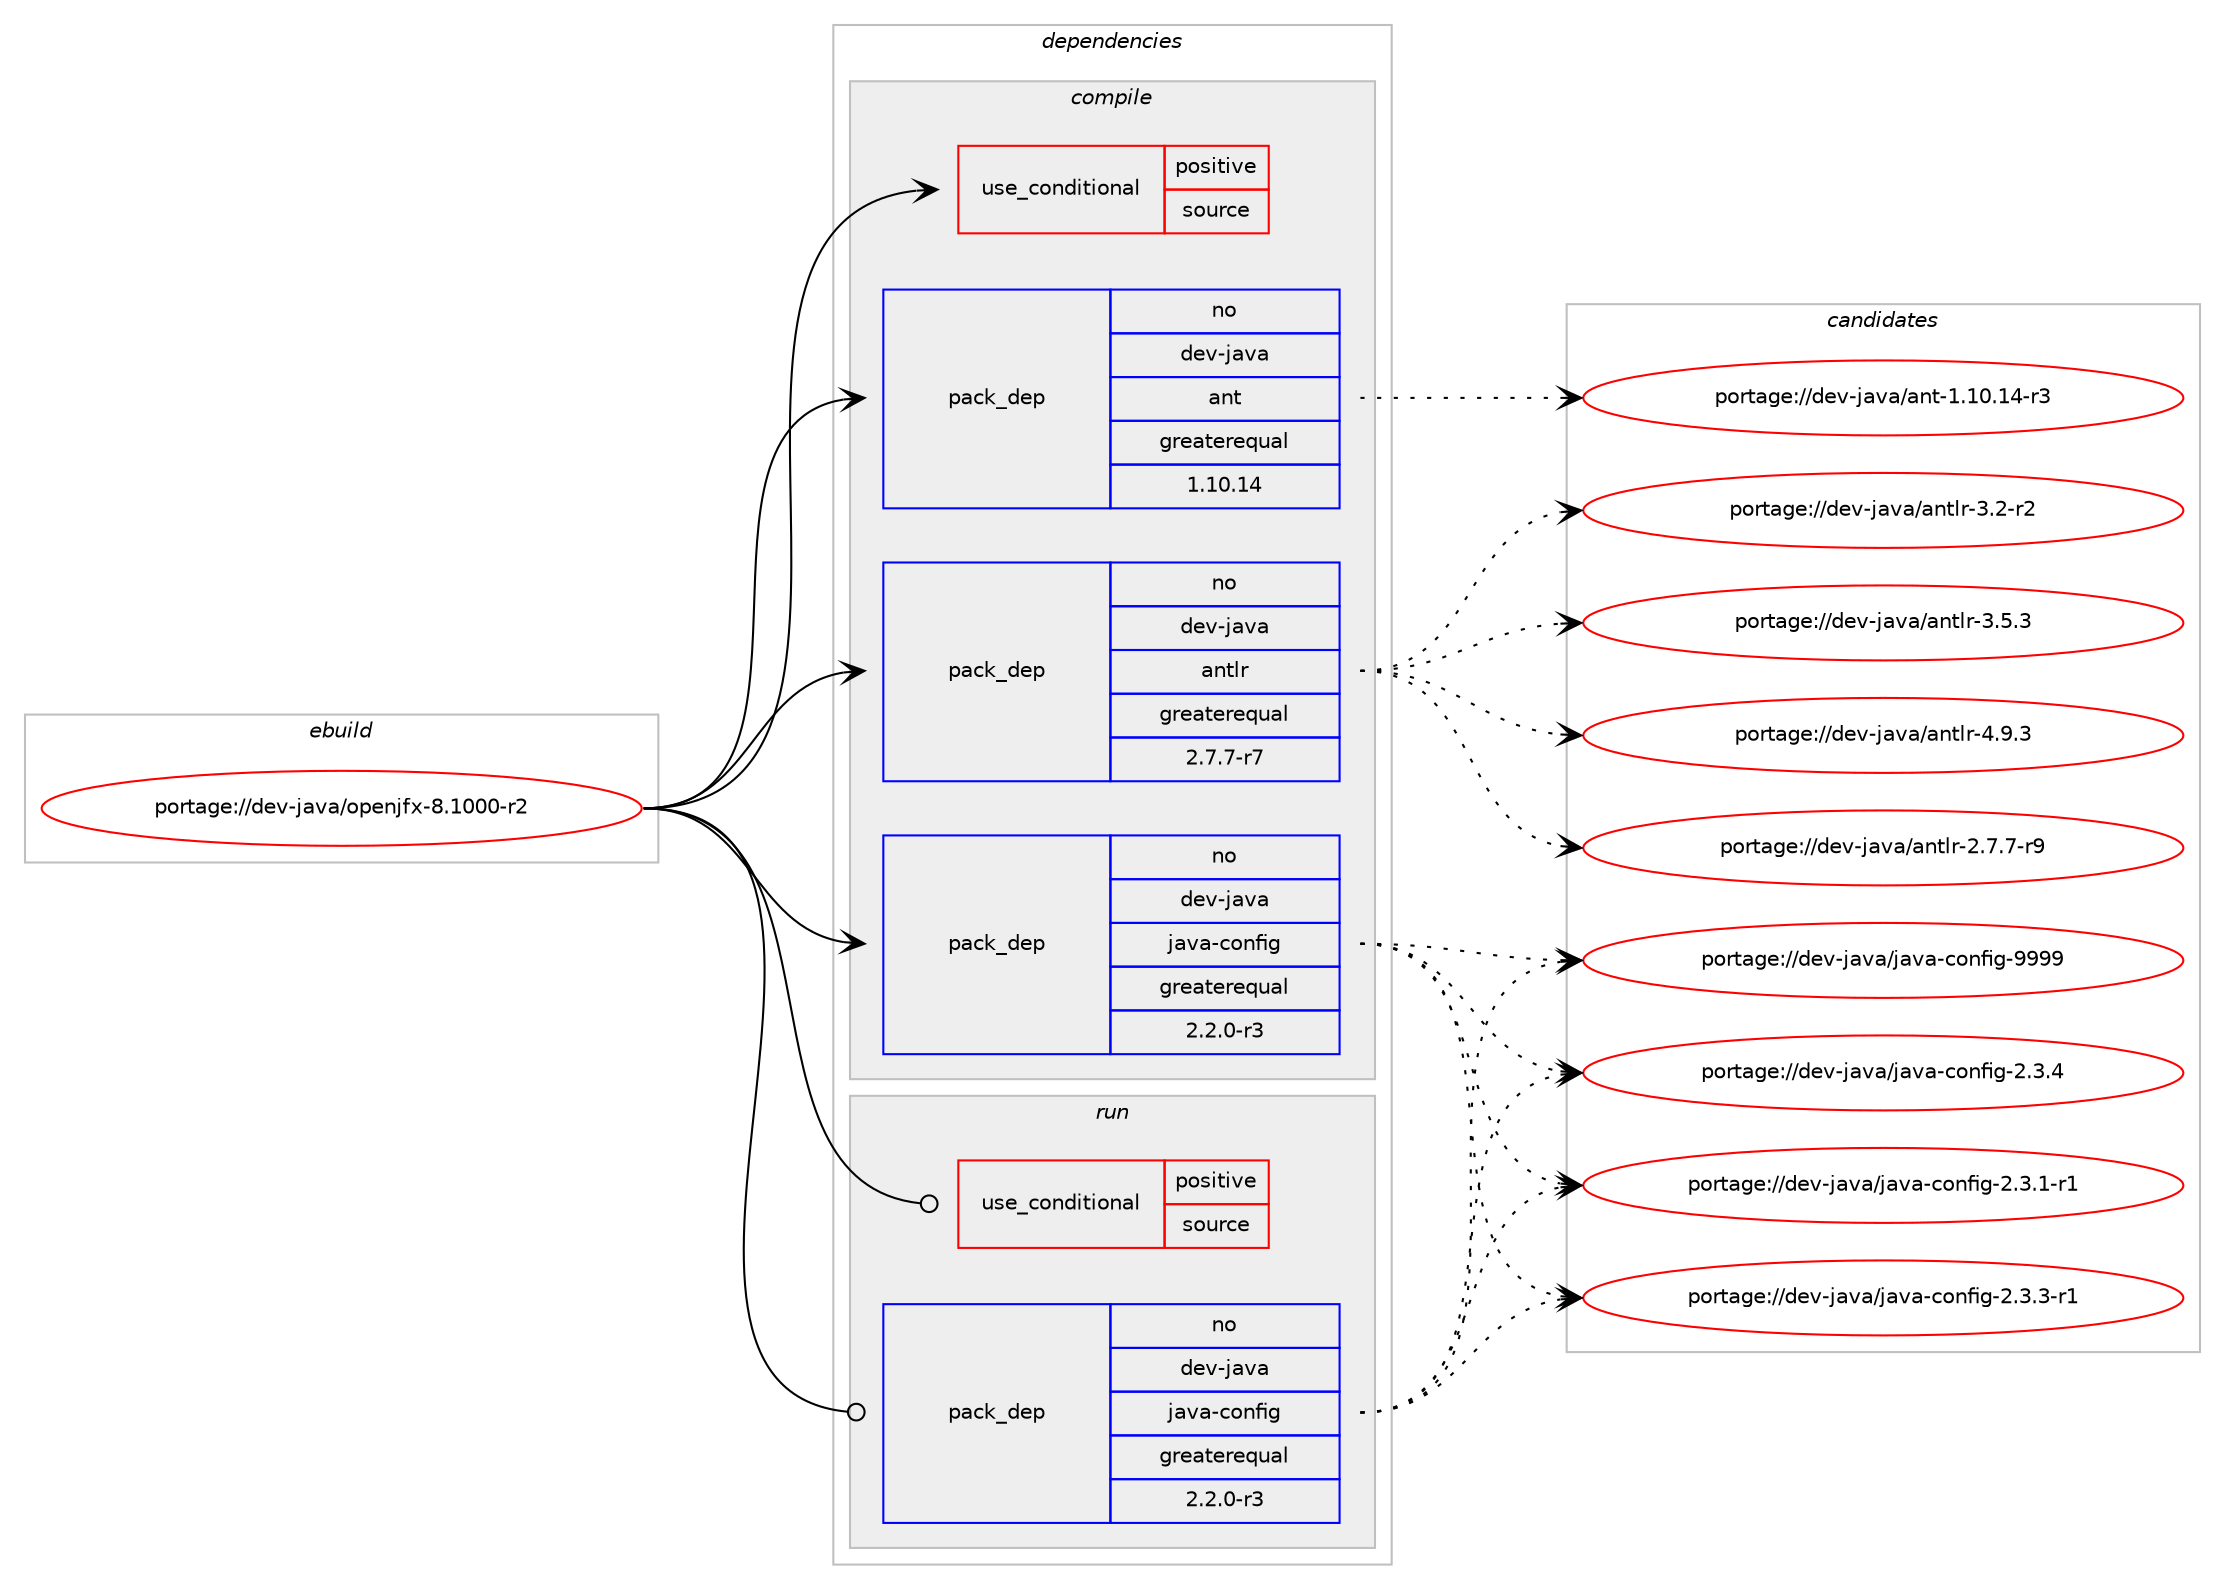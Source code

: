 digraph prolog {

# *************
# Graph options
# *************

newrank=true;
concentrate=true;
compound=true;
graph [rankdir=LR,fontname=Helvetica,fontsize=10,ranksep=1.5];#, ranksep=2.5, nodesep=0.2];
edge  [arrowhead=vee];
node  [fontname=Helvetica,fontsize=10];

# **********
# The ebuild
# **********

subgraph cluster_leftcol {
color=gray;
rank=same;
label=<<i>ebuild</i>>;
id [label="portage://dev-java/openjfx-8.1000-r2", color=red, width=4, href="../dev-java/openjfx-8.1000-r2.svg"];
}

# ****************
# The dependencies
# ****************

subgraph cluster_midcol {
color=gray;
label=<<i>dependencies</i>>;
subgraph cluster_compile {
fillcolor="#eeeeee";
style=filled;
label=<<i>compile</i>>;
subgraph cond21693 {
dependency49049 [label=<<TABLE BORDER="0" CELLBORDER="1" CELLSPACING="0" CELLPADDING="4"><TR><TD ROWSPAN="3" CELLPADDING="10">use_conditional</TD></TR><TR><TD>positive</TD></TR><TR><TD>source</TD></TR></TABLE>>, shape=none, color=red];
# *** BEGIN UNKNOWN DEPENDENCY TYPE (TODO) ***
# dependency49049 -> package_dependency(portage://dev-java/openjfx-8.1000-r2,install,no,app-arch,zip,none,[,,],[],[])
# *** END UNKNOWN DEPENDENCY TYPE (TODO) ***

}
id:e -> dependency49049:w [weight=20,style="solid",arrowhead="vee"];
# *** BEGIN UNKNOWN DEPENDENCY TYPE (TODO) ***
# id -> package_dependency(portage://dev-java/openjfx-8.1000-r2,install,no,app-alternatives,lex,none,[,,],[],[])
# *** END UNKNOWN DEPENDENCY TYPE (TODO) ***

# *** BEGIN UNKNOWN DEPENDENCY TYPE (TODO) ***
# id -> package_dependency(portage://dev-java/openjfx-8.1000-r2,install,no,app-alternatives,yacc,none,[,,],[],[])
# *** END UNKNOWN DEPENDENCY TYPE (TODO) ***

# *** BEGIN UNKNOWN DEPENDENCY TYPE (TODO) ***
# id -> package_dependency(portage://dev-java/openjfx-8.1000-r2,install,no,app-arch,unzip,none,[,,],[],[])
# *** END UNKNOWN DEPENDENCY TYPE (TODO) ***

subgraph pack26324 {
dependency49050 [label=<<TABLE BORDER="0" CELLBORDER="1" CELLSPACING="0" CELLPADDING="4" WIDTH="220"><TR><TD ROWSPAN="6" CELLPADDING="30">pack_dep</TD></TR><TR><TD WIDTH="110">no</TD></TR><TR><TD>dev-java</TD></TR><TR><TD>ant</TD></TR><TR><TD>greaterequal</TD></TR><TR><TD>1.10.14</TD></TR></TABLE>>, shape=none, color=blue];
}
id:e -> dependency49050:w [weight=20,style="solid",arrowhead="vee"];
subgraph pack26325 {
dependency49051 [label=<<TABLE BORDER="0" CELLBORDER="1" CELLSPACING="0" CELLPADDING="4" WIDTH="220"><TR><TD ROWSPAN="6" CELLPADDING="30">pack_dep</TD></TR><TR><TD WIDTH="110">no</TD></TR><TR><TD>dev-java</TD></TR><TR><TD>antlr</TD></TR><TR><TD>greaterequal</TD></TR><TR><TD>2.7.7-r7</TD></TR></TABLE>>, shape=none, color=blue];
}
id:e -> dependency49051:w [weight=20,style="solid",arrowhead="vee"];
# *** BEGIN UNKNOWN DEPENDENCY TYPE (TODO) ***
# id -> package_dependency(portage://dev-java/openjfx-8.1000-r2,install,no,dev-java,antlr,none,[,,],[slot(3)],[])
# *** END UNKNOWN DEPENDENCY TYPE (TODO) ***

subgraph pack26326 {
dependency49052 [label=<<TABLE BORDER="0" CELLBORDER="1" CELLSPACING="0" CELLPADDING="4" WIDTH="220"><TR><TD ROWSPAN="6" CELLPADDING="30">pack_dep</TD></TR><TR><TD WIDTH="110">no</TD></TR><TR><TD>dev-java</TD></TR><TR><TD>java-config</TD></TR><TR><TD>greaterequal</TD></TR><TR><TD>2.2.0-r3</TD></TR></TABLE>>, shape=none, color=blue];
}
id:e -> dependency49052:w [weight=20,style="solid",arrowhead="vee"];
# *** BEGIN UNKNOWN DEPENDENCY TYPE (TODO) ***
# id -> package_dependency(portage://dev-java/openjfx-8.1000-r2,install,no,dev-java,openjdk,none,[,,],[slot(8)],[])
# *** END UNKNOWN DEPENDENCY TYPE (TODO) ***

# *** BEGIN UNKNOWN DEPENDENCY TYPE (TODO) ***
# id -> package_dependency(portage://dev-java/openjfx-8.1000-r2,install,no,dev-java,stringtemplate,none,[,,],[slot(0)],[])
# *** END UNKNOWN DEPENDENCY TYPE (TODO) ***

# *** BEGIN UNKNOWN DEPENDENCY TYPE (TODO) ***
# id -> package_dependency(portage://dev-java/openjfx-8.1000-r2,install,no,dev-java,swt,none,[,,],[slot(4.10)],[use(enable(cairo),none),use(enable(opengl),none)])
# *** END UNKNOWN DEPENDENCY TYPE (TODO) ***

# *** BEGIN UNKNOWN DEPENDENCY TYPE (TODO) ***
# id -> package_dependency(portage://dev-java/openjfx-8.1000-r2,install,no,virtual,jdk,none,[,,],[slot(1.8)],[])
# *** END UNKNOWN DEPENDENCY TYPE (TODO) ***

# *** BEGIN UNKNOWN DEPENDENCY TYPE (TODO) ***
# id -> package_dependency(portage://dev-java/openjfx-8.1000-r2,install,no,virtual,pkgconfig,none,[,,],[],[])
# *** END UNKNOWN DEPENDENCY TYPE (TODO) ***

}
subgraph cluster_compileandrun {
fillcolor="#eeeeee";
style=filled;
label=<<i>compile and run</i>>;
}
subgraph cluster_run {
fillcolor="#eeeeee";
style=filled;
label=<<i>run</i>>;
subgraph cond21694 {
dependency49053 [label=<<TABLE BORDER="0" CELLBORDER="1" CELLSPACING="0" CELLPADDING="4"><TR><TD ROWSPAN="3" CELLPADDING="10">use_conditional</TD></TR><TR><TD>positive</TD></TR><TR><TD>source</TD></TR></TABLE>>, shape=none, color=red];
# *** BEGIN UNKNOWN DEPENDENCY TYPE (TODO) ***
# dependency49053 -> package_dependency(portage://dev-java/openjfx-8.1000-r2,run,no,app-arch,zip,none,[,,],[],[])
# *** END UNKNOWN DEPENDENCY TYPE (TODO) ***

}
id:e -> dependency49053:w [weight=20,style="solid",arrowhead="odot"];
subgraph pack26327 {
dependency49054 [label=<<TABLE BORDER="0" CELLBORDER="1" CELLSPACING="0" CELLPADDING="4" WIDTH="220"><TR><TD ROWSPAN="6" CELLPADDING="30">pack_dep</TD></TR><TR><TD WIDTH="110">no</TD></TR><TR><TD>dev-java</TD></TR><TR><TD>java-config</TD></TR><TR><TD>greaterequal</TD></TR><TR><TD>2.2.0-r3</TD></TR></TABLE>>, shape=none, color=blue];
}
id:e -> dependency49054:w [weight=20,style="solid",arrowhead="odot"];
# *** BEGIN UNKNOWN DEPENDENCY TYPE (TODO) ***
# id -> package_dependency(portage://dev-java/openjfx-8.1000-r2,run,no,dev-java,swt,none,[,,],[slot(4.10)],[use(enable(cairo),none),use(enable(opengl),none)])
# *** END UNKNOWN DEPENDENCY TYPE (TODO) ***

# *** BEGIN UNKNOWN DEPENDENCY TYPE (TODO) ***
# id -> package_dependency(portage://dev-java/openjfx-8.1000-r2,run,no,virtual,jre,none,[,,],[slot(1.8)],[])
# *** END UNKNOWN DEPENDENCY TYPE (TODO) ***

}
}

# **************
# The candidates
# **************

subgraph cluster_choices {
rank=same;
color=gray;
label=<<i>candidates</i>>;

subgraph choice26324 {
color=black;
nodesep=1;
choice100101118451069711897479711011645494649484649524511451 [label="portage://dev-java/ant-1.10.14-r3", color=red, width=4,href="../dev-java/ant-1.10.14-r3.svg"];
dependency49050:e -> choice100101118451069711897479711011645494649484649524511451:w [style=dotted,weight="100"];
}
subgraph choice26325 {
color=black;
nodesep=1;
choice10010111845106971189747971101161081144550465546554511457 [label="portage://dev-java/antlr-2.7.7-r9", color=red, width=4,href="../dev-java/antlr-2.7.7-r9.svg"];
choice1001011184510697118974797110116108114455146504511450 [label="portage://dev-java/antlr-3.2-r2", color=red, width=4,href="../dev-java/antlr-3.2-r2.svg"];
choice1001011184510697118974797110116108114455146534651 [label="portage://dev-java/antlr-3.5.3", color=red, width=4,href="../dev-java/antlr-3.5.3.svg"];
choice1001011184510697118974797110116108114455246574651 [label="portage://dev-java/antlr-4.9.3", color=red, width=4,href="../dev-java/antlr-4.9.3.svg"];
dependency49051:e -> choice10010111845106971189747971101161081144550465546554511457:w [style=dotted,weight="100"];
dependency49051:e -> choice1001011184510697118974797110116108114455146504511450:w [style=dotted,weight="100"];
dependency49051:e -> choice1001011184510697118974797110116108114455146534651:w [style=dotted,weight="100"];
dependency49051:e -> choice1001011184510697118974797110116108114455246574651:w [style=dotted,weight="100"];
}
subgraph choice26326 {
color=black;
nodesep=1;
choice10010111845106971189747106971189745991111101021051034550465146494511449 [label="portage://dev-java/java-config-2.3.1-r1", color=red, width=4,href="../dev-java/java-config-2.3.1-r1.svg"];
choice10010111845106971189747106971189745991111101021051034550465146514511449 [label="portage://dev-java/java-config-2.3.3-r1", color=red, width=4,href="../dev-java/java-config-2.3.3-r1.svg"];
choice1001011184510697118974710697118974599111110102105103455046514652 [label="portage://dev-java/java-config-2.3.4", color=red, width=4,href="../dev-java/java-config-2.3.4.svg"];
choice10010111845106971189747106971189745991111101021051034557575757 [label="portage://dev-java/java-config-9999", color=red, width=4,href="../dev-java/java-config-9999.svg"];
dependency49052:e -> choice10010111845106971189747106971189745991111101021051034550465146494511449:w [style=dotted,weight="100"];
dependency49052:e -> choice10010111845106971189747106971189745991111101021051034550465146514511449:w [style=dotted,weight="100"];
dependency49052:e -> choice1001011184510697118974710697118974599111110102105103455046514652:w [style=dotted,weight="100"];
dependency49052:e -> choice10010111845106971189747106971189745991111101021051034557575757:w [style=dotted,weight="100"];
}
subgraph choice26327 {
color=black;
nodesep=1;
choice10010111845106971189747106971189745991111101021051034550465146494511449 [label="portage://dev-java/java-config-2.3.1-r1", color=red, width=4,href="../dev-java/java-config-2.3.1-r1.svg"];
choice10010111845106971189747106971189745991111101021051034550465146514511449 [label="portage://dev-java/java-config-2.3.3-r1", color=red, width=4,href="../dev-java/java-config-2.3.3-r1.svg"];
choice1001011184510697118974710697118974599111110102105103455046514652 [label="portage://dev-java/java-config-2.3.4", color=red, width=4,href="../dev-java/java-config-2.3.4.svg"];
choice10010111845106971189747106971189745991111101021051034557575757 [label="portage://dev-java/java-config-9999", color=red, width=4,href="../dev-java/java-config-9999.svg"];
dependency49054:e -> choice10010111845106971189747106971189745991111101021051034550465146494511449:w [style=dotted,weight="100"];
dependency49054:e -> choice10010111845106971189747106971189745991111101021051034550465146514511449:w [style=dotted,weight="100"];
dependency49054:e -> choice1001011184510697118974710697118974599111110102105103455046514652:w [style=dotted,weight="100"];
dependency49054:e -> choice10010111845106971189747106971189745991111101021051034557575757:w [style=dotted,weight="100"];
}
}

}
